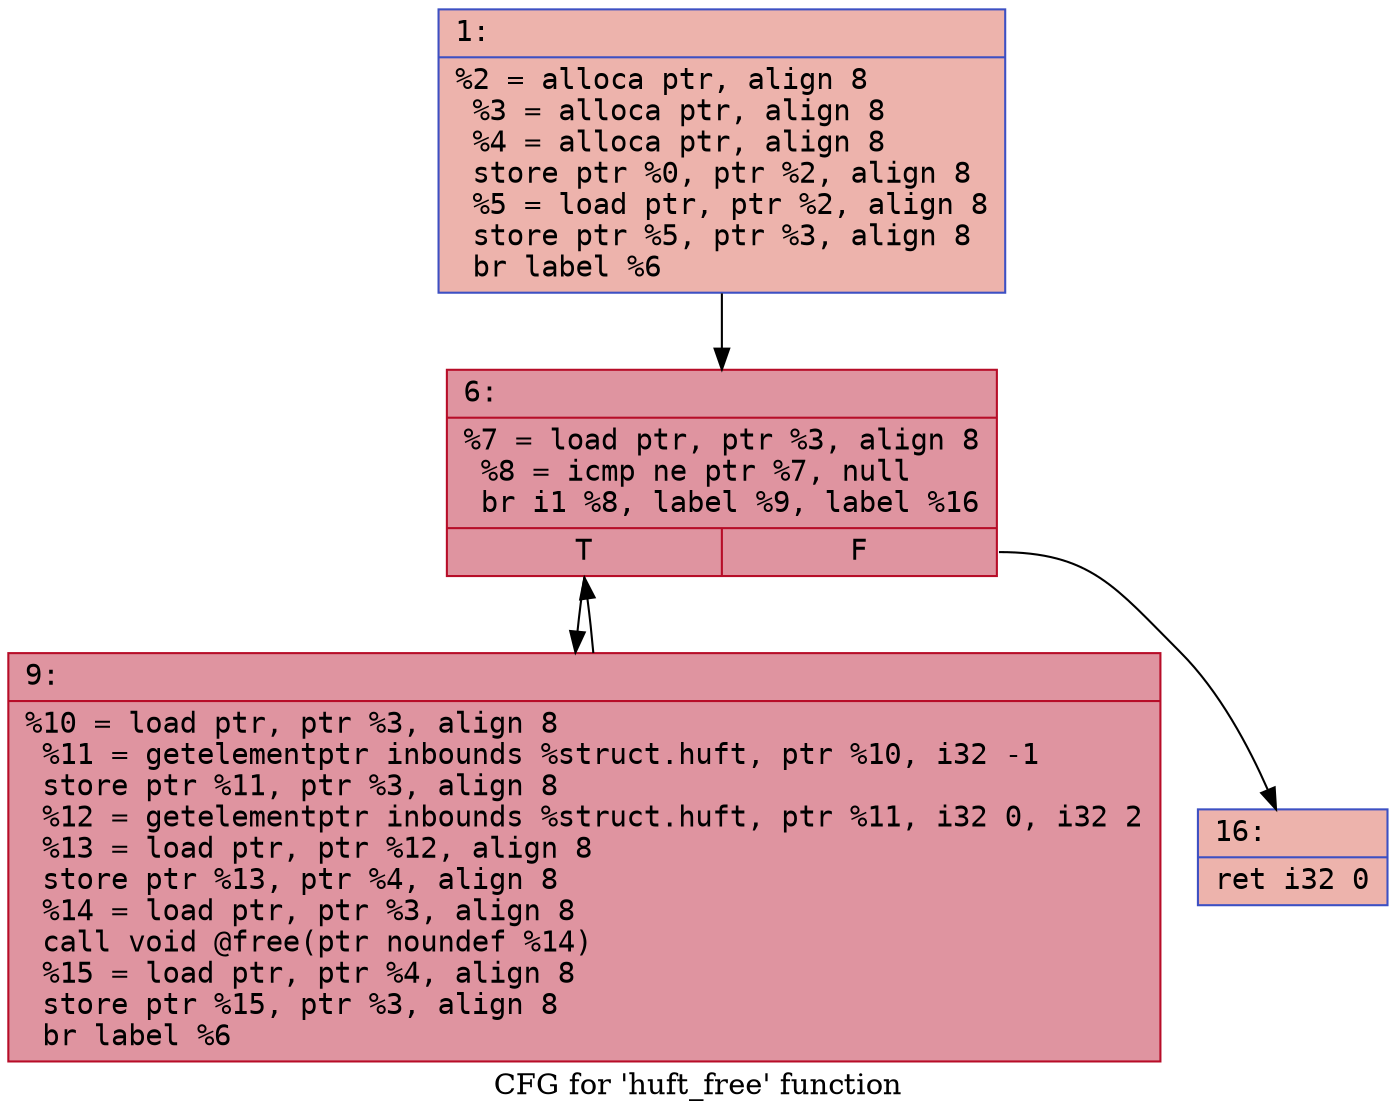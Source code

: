 digraph "CFG for 'huft_free' function" {
	label="CFG for 'huft_free' function";

	Node0x6000031dfb60 [shape=record,color="#3d50c3ff", style=filled, fillcolor="#d6524470" fontname="Courier",label="{1:\l|  %2 = alloca ptr, align 8\l  %3 = alloca ptr, align 8\l  %4 = alloca ptr, align 8\l  store ptr %0, ptr %2, align 8\l  %5 = load ptr, ptr %2, align 8\l  store ptr %5, ptr %3, align 8\l  br label %6\l}"];
	Node0x6000031dfb60 -> Node0x6000031dfc00[tooltip="1 -> 6\nProbability 100.00%" ];
	Node0x6000031dfc00 [shape=record,color="#b70d28ff", style=filled, fillcolor="#b70d2870" fontname="Courier",label="{6:\l|  %7 = load ptr, ptr %3, align 8\l  %8 = icmp ne ptr %7, null\l  br i1 %8, label %9, label %16\l|{<s0>T|<s1>F}}"];
	Node0x6000031dfc00:s0 -> Node0x6000031dfc50[tooltip="6 -> 9\nProbability 96.88%" ];
	Node0x6000031dfc00:s1 -> Node0x6000031dfca0[tooltip="6 -> 16\nProbability 3.12%" ];
	Node0x6000031dfc50 [shape=record,color="#b70d28ff", style=filled, fillcolor="#b70d2870" fontname="Courier",label="{9:\l|  %10 = load ptr, ptr %3, align 8\l  %11 = getelementptr inbounds %struct.huft, ptr %10, i32 -1\l  store ptr %11, ptr %3, align 8\l  %12 = getelementptr inbounds %struct.huft, ptr %11, i32 0, i32 2\l  %13 = load ptr, ptr %12, align 8\l  store ptr %13, ptr %4, align 8\l  %14 = load ptr, ptr %3, align 8\l  call void @free(ptr noundef %14)\l  %15 = load ptr, ptr %4, align 8\l  store ptr %15, ptr %3, align 8\l  br label %6\l}"];
	Node0x6000031dfc50 -> Node0x6000031dfc00[tooltip="9 -> 6\nProbability 100.00%" ];
	Node0x6000031dfca0 [shape=record,color="#3d50c3ff", style=filled, fillcolor="#d6524470" fontname="Courier",label="{16:\l|  ret i32 0\l}"];
}
